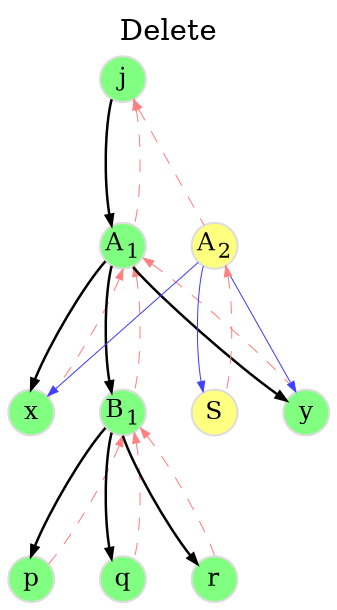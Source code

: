 digraph delete {
	graph [
		rankdir="TB"
		bgcolor="white"
		color="white"
		nodesep="0.3"
		ranksep="0.8"
		labelloc="t"
		label="Delete"
	];

	node [
		fontsize="12"
		style="filled"
		width="0.3"
		height="0.3"
		fixedsize="true"
		penwidth="1.0"
		color="#DDDDDD"
	];

	edge [
		penwidth="0.5"
		color="#000000"
		arrowsize="0.5"
	];


	node [	// original
		fillcolor="#80ff80"
	];

	C_j  [ label=<j>             ];
	C_a1 [ label=<A<SUB>1</SUB>> ];
	C_x  [ label=<x>             ];
	C_b1 [ label=<B<SUB>1</SUB>> ];
	C_y  [ label=<y>             ];
	C_p  [ label=<p>             ];
	C_q  [ label=<q>             ];
	C_r  [ label=<r>             ];

	node [	// changed
		fillcolor="#ffff80"
	];

	C_s  [ label=<S>             ];
	C_a2 [ label=<A<SUB>2</SUB>> ];

	edge [	// main line
		penwidth=1.2;
	];

	C_j  -> C_a1;
	C_a1 -> C_x;
	C_a1 -> C_b1;
	C_a1 -> C_y;
	C_b1 -> C_p;
	C_b1 -> C_q;
	C_b1 -> C_r;

	edge [	// copy
		penwidth=0.5;
		color="#4040ff";
	];

	C_a2 -> C_x;
	C_a2 -> C_y;
	C_a2 -> C_s;

	edge [	// parent
		dir=back;
		penwidth=0.5;
		color="#ff8080";
		style=dashed;
	];

	C_j  -> C_a1;
	C_j  -> C_a2;
	C_a1 -> C_x;
	C_a1 -> C_b1;
	C_a1 -> C_y;
	C_b1 -> C_p;
	C_b1 -> C_q;
	C_b1 -> C_r;
	C_a2 -> C_s;

	edge [	// invisible
		style=invis;
	];

	C_x -> C_b1 -> C_s -> C_y;
	{ rank=same C_x C_b1 C_s C_y }
}

